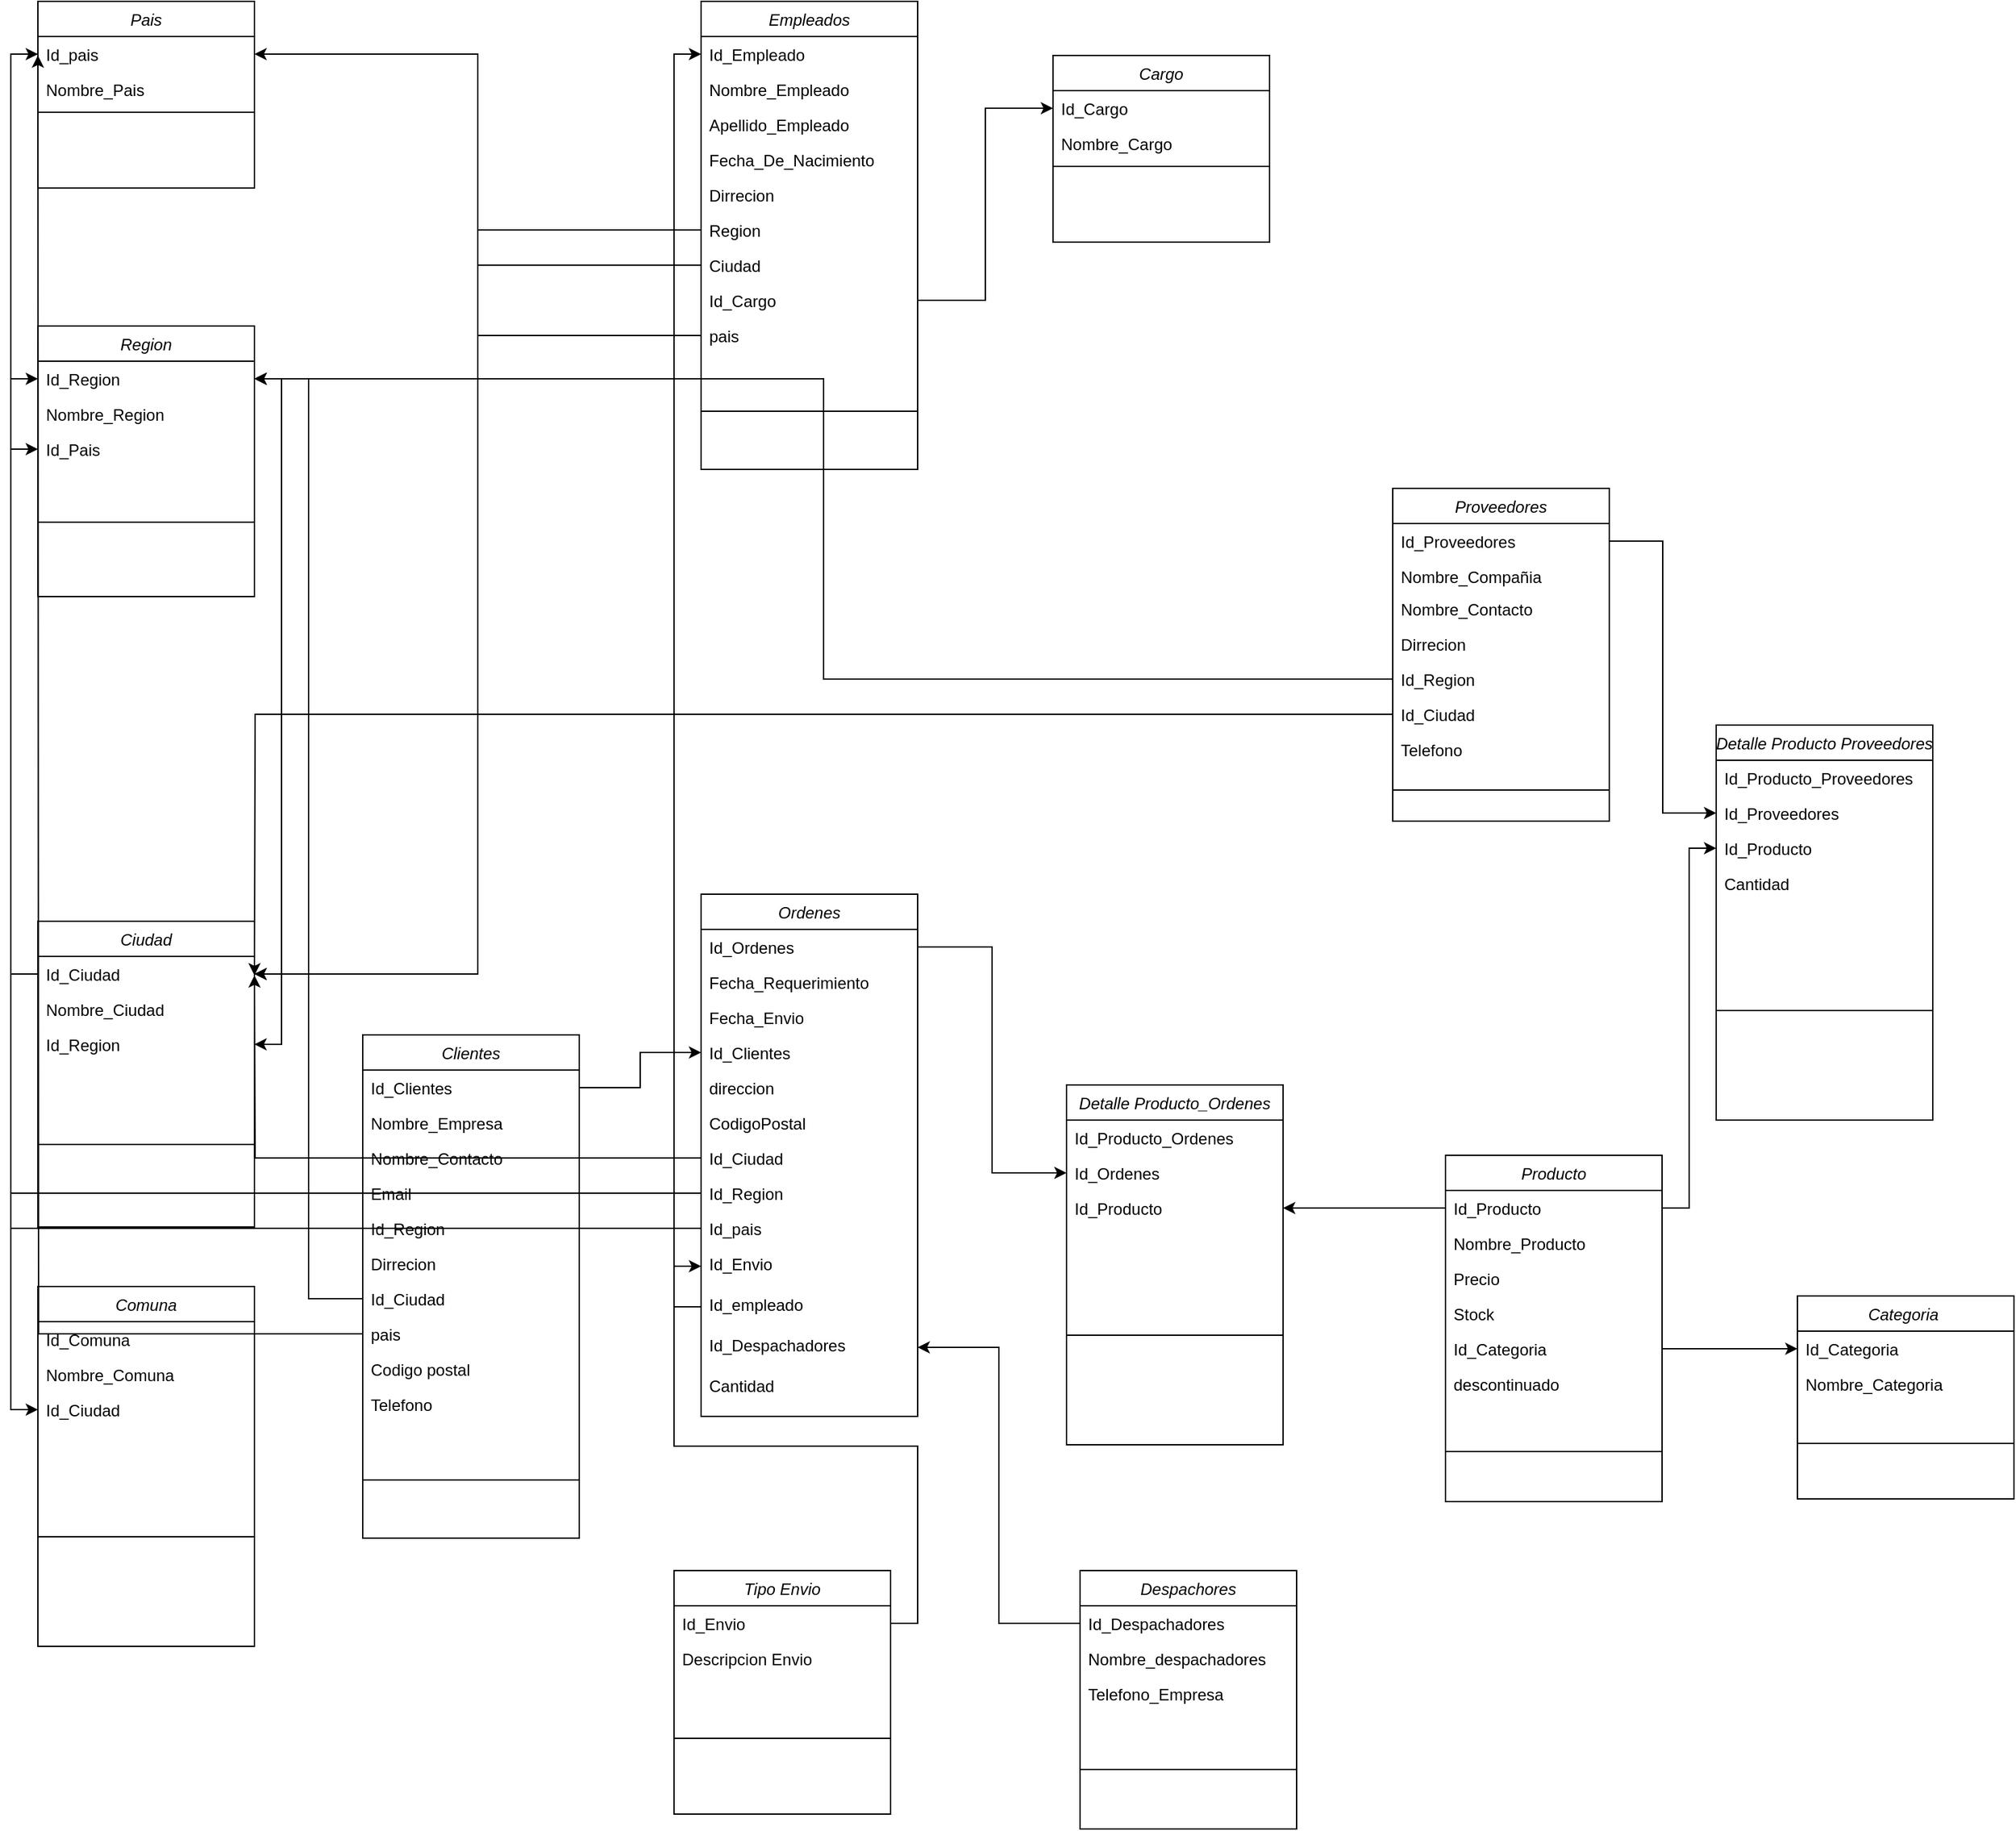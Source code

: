 <mxfile version="14.7.7" type="github">
  <diagram id="C5RBs43oDa-KdzZeNtuy" name="Page-1">
    <mxGraphModel dx="3324" dy="2693" grid="1" gridSize="10" guides="1" tooltips="1" connect="1" arrows="1" fold="1" page="1" pageScale="1" pageWidth="827" pageHeight="1169" math="0" shadow="0">
      <root>
        <mxCell id="WIyWlLk6GJQsqaUBKTNV-0" />
        <mxCell id="WIyWlLk6GJQsqaUBKTNV-1" parent="WIyWlLk6GJQsqaUBKTNV-0" />
        <mxCell id="zkfFHV4jXpPFQw0GAbJ--0" value="Pais" style="swimlane;fontStyle=2;align=center;verticalAlign=top;childLayout=stackLayout;horizontal=1;startSize=26;horizontalStack=0;resizeParent=1;resizeLast=0;collapsible=1;marginBottom=0;rounded=0;shadow=0;strokeWidth=1;" parent="WIyWlLk6GJQsqaUBKTNV-1" vertex="1">
          <mxGeometry x="80" y="-240" width="160" height="138" as="geometry">
            <mxRectangle x="230" y="140" width="160" height="26" as="alternateBounds" />
          </mxGeometry>
        </mxCell>
        <mxCell id="zkfFHV4jXpPFQw0GAbJ--1" value="Id_pais" style="text;align=left;verticalAlign=top;spacingLeft=4;spacingRight=4;overflow=hidden;rotatable=0;points=[[0,0.5],[1,0.5]];portConstraint=eastwest;" parent="zkfFHV4jXpPFQw0GAbJ--0" vertex="1">
          <mxGeometry y="26" width="160" height="26" as="geometry" />
        </mxCell>
        <mxCell id="zkfFHV4jXpPFQw0GAbJ--2" value="Nombre_Pais" style="text;align=left;verticalAlign=top;spacingLeft=4;spacingRight=4;overflow=hidden;rotatable=0;points=[[0,0.5],[1,0.5]];portConstraint=eastwest;rounded=0;shadow=0;html=0;" parent="zkfFHV4jXpPFQw0GAbJ--0" vertex="1">
          <mxGeometry y="52" width="160" height="26" as="geometry" />
        </mxCell>
        <mxCell id="zkfFHV4jXpPFQw0GAbJ--4" value="" style="line;html=1;strokeWidth=1;align=left;verticalAlign=middle;spacingTop=-1;spacingLeft=3;spacingRight=3;rotatable=0;labelPosition=right;points=[];portConstraint=eastwest;" parent="zkfFHV4jXpPFQw0GAbJ--0" vertex="1">
          <mxGeometry y="78" width="160" height="8" as="geometry" />
        </mxCell>
        <mxCell id="ULn3HCa_LEXOW4lo-weC-1" value="Ciudad" style="swimlane;fontStyle=2;align=center;verticalAlign=top;childLayout=stackLayout;horizontal=1;startSize=26;horizontalStack=0;resizeParent=1;resizeLast=0;collapsible=1;marginBottom=0;rounded=0;shadow=0;strokeWidth=1;" vertex="1" parent="WIyWlLk6GJQsqaUBKTNV-1">
          <mxGeometry x="80" y="440" width="160" height="226" as="geometry">
            <mxRectangle x="230" y="140" width="160" height="26" as="alternateBounds" />
          </mxGeometry>
        </mxCell>
        <mxCell id="ULn3HCa_LEXOW4lo-weC-2" value="Id_Ciudad" style="text;align=left;verticalAlign=top;spacingLeft=4;spacingRight=4;overflow=hidden;rotatable=0;points=[[0,0.5],[1,0.5]];portConstraint=eastwest;" vertex="1" parent="ULn3HCa_LEXOW4lo-weC-1">
          <mxGeometry y="26" width="160" height="26" as="geometry" />
        </mxCell>
        <mxCell id="ULn3HCa_LEXOW4lo-weC-3" value="Nombre_Ciudad" style="text;align=left;verticalAlign=top;spacingLeft=4;spacingRight=4;overflow=hidden;rotatable=0;points=[[0,0.5],[1,0.5]];portConstraint=eastwest;rounded=0;shadow=0;html=0;" vertex="1" parent="ULn3HCa_LEXOW4lo-weC-1">
          <mxGeometry y="52" width="160" height="26" as="geometry" />
        </mxCell>
        <mxCell id="ULn3HCa_LEXOW4lo-weC-22" value="Id_Region" style="text;align=left;verticalAlign=top;spacingLeft=4;spacingRight=4;overflow=hidden;rotatable=0;points=[[0,0.5],[1,0.5]];portConstraint=eastwest;rounded=0;shadow=0;html=0;" vertex="1" parent="ULn3HCa_LEXOW4lo-weC-1">
          <mxGeometry y="78" width="160" height="26" as="geometry" />
        </mxCell>
        <mxCell id="ULn3HCa_LEXOW4lo-weC-5" value="" style="line;html=1;strokeWidth=1;align=left;verticalAlign=middle;spacingTop=-1;spacingLeft=3;spacingRight=3;rotatable=0;labelPosition=right;points=[];portConstraint=eastwest;" vertex="1" parent="ULn3HCa_LEXOW4lo-weC-1">
          <mxGeometry y="104" width="160" height="122" as="geometry" />
        </mxCell>
        <mxCell id="ULn3HCa_LEXOW4lo-weC-7" value="Comuna" style="swimlane;fontStyle=2;align=center;verticalAlign=top;childLayout=stackLayout;horizontal=1;startSize=26;horizontalStack=0;resizeParent=1;resizeLast=0;collapsible=1;marginBottom=0;rounded=0;shadow=0;strokeWidth=1;" vertex="1" parent="WIyWlLk6GJQsqaUBKTNV-1">
          <mxGeometry x="80" y="710" width="160" height="266" as="geometry">
            <mxRectangle x="230" y="140" width="160" height="26" as="alternateBounds" />
          </mxGeometry>
        </mxCell>
        <mxCell id="ULn3HCa_LEXOW4lo-weC-8" value="Id_Comuna" style="text;align=left;verticalAlign=top;spacingLeft=4;spacingRight=4;overflow=hidden;rotatable=0;points=[[0,0.5],[1,0.5]];portConstraint=eastwest;" vertex="1" parent="ULn3HCa_LEXOW4lo-weC-7">
          <mxGeometry y="26" width="160" height="26" as="geometry" />
        </mxCell>
        <mxCell id="ULn3HCa_LEXOW4lo-weC-9" value="Nombre_Comuna" style="text;align=left;verticalAlign=top;spacingLeft=4;spacingRight=4;overflow=hidden;rotatable=0;points=[[0,0.5],[1,0.5]];portConstraint=eastwest;rounded=0;shadow=0;html=0;" vertex="1" parent="ULn3HCa_LEXOW4lo-weC-7">
          <mxGeometry y="52" width="160" height="26" as="geometry" />
        </mxCell>
        <mxCell id="ULn3HCa_LEXOW4lo-weC-23" value="Id_Ciudad" style="text;align=left;verticalAlign=top;spacingLeft=4;spacingRight=4;overflow=hidden;rotatable=0;points=[[0,0.5],[1,0.5]];portConstraint=eastwest;rounded=0;shadow=0;html=0;" vertex="1" parent="ULn3HCa_LEXOW4lo-weC-7">
          <mxGeometry y="78" width="160" height="26" as="geometry" />
        </mxCell>
        <mxCell id="ULn3HCa_LEXOW4lo-weC-11" value="" style="line;html=1;strokeWidth=1;align=left;verticalAlign=middle;spacingTop=-1;spacingLeft=3;spacingRight=3;rotatable=0;labelPosition=right;points=[];portConstraint=eastwest;" vertex="1" parent="ULn3HCa_LEXOW4lo-weC-7">
          <mxGeometry y="104" width="160" height="162" as="geometry" />
        </mxCell>
        <mxCell id="ULn3HCa_LEXOW4lo-weC-13" value="Region" style="swimlane;fontStyle=2;align=center;verticalAlign=top;childLayout=stackLayout;horizontal=1;startSize=26;horizontalStack=0;resizeParent=1;resizeLast=0;collapsible=1;marginBottom=0;rounded=0;shadow=0;strokeWidth=1;" vertex="1" parent="WIyWlLk6GJQsqaUBKTNV-1">
          <mxGeometry x="80" width="160" height="200" as="geometry">
            <mxRectangle x="230" y="140" width="160" height="26" as="alternateBounds" />
          </mxGeometry>
        </mxCell>
        <mxCell id="ULn3HCa_LEXOW4lo-weC-14" value="Id_Region" style="text;align=left;verticalAlign=top;spacingLeft=4;spacingRight=4;overflow=hidden;rotatable=0;points=[[0,0.5],[1,0.5]];portConstraint=eastwest;" vertex="1" parent="ULn3HCa_LEXOW4lo-weC-13">
          <mxGeometry y="26" width="160" height="26" as="geometry" />
        </mxCell>
        <mxCell id="ULn3HCa_LEXOW4lo-weC-15" value="Nombre_Region" style="text;align=left;verticalAlign=top;spacingLeft=4;spacingRight=4;overflow=hidden;rotatable=0;points=[[0,0.5],[1,0.5]];portConstraint=eastwest;rounded=0;shadow=0;html=0;" vertex="1" parent="ULn3HCa_LEXOW4lo-weC-13">
          <mxGeometry y="52" width="160" height="26" as="geometry" />
        </mxCell>
        <mxCell id="ULn3HCa_LEXOW4lo-weC-21" value="Id_Pais" style="text;align=left;verticalAlign=top;spacingLeft=4;spacingRight=4;overflow=hidden;rotatable=0;points=[[0,0.5],[1,0.5]];portConstraint=eastwest;rounded=0;shadow=0;html=0;" vertex="1" parent="ULn3HCa_LEXOW4lo-weC-13">
          <mxGeometry y="78" width="160" height="26" as="geometry" />
        </mxCell>
        <mxCell id="ULn3HCa_LEXOW4lo-weC-17" value="" style="line;html=1;strokeWidth=1;align=left;verticalAlign=middle;spacingTop=-1;spacingLeft=3;spacingRight=3;rotatable=0;labelPosition=right;points=[];portConstraint=eastwest;" vertex="1" parent="ULn3HCa_LEXOW4lo-weC-13">
          <mxGeometry y="104" width="160" height="82" as="geometry" />
        </mxCell>
        <mxCell id="ULn3HCa_LEXOW4lo-weC-25" style="edgeStyle=orthogonalEdgeStyle;rounded=0;orthogonalLoop=1;jettySize=auto;html=1;entryX=0;entryY=0.5;entryDx=0;entryDy=0;" edge="1" parent="WIyWlLk6GJQsqaUBKTNV-1" source="zkfFHV4jXpPFQw0GAbJ--1" target="ULn3HCa_LEXOW4lo-weC-21">
          <mxGeometry relative="1" as="geometry" />
        </mxCell>
        <mxCell id="ULn3HCa_LEXOW4lo-weC-29" style="edgeStyle=orthogonalEdgeStyle;rounded=0;orthogonalLoop=1;jettySize=auto;html=1;exitX=1;exitY=0.5;exitDx=0;exitDy=0;entryX=1;entryY=0.5;entryDx=0;entryDy=0;" edge="1" parent="WIyWlLk6GJQsqaUBKTNV-1" source="ULn3HCa_LEXOW4lo-weC-14" target="ULn3HCa_LEXOW4lo-weC-22">
          <mxGeometry relative="1" as="geometry" />
        </mxCell>
        <mxCell id="ULn3HCa_LEXOW4lo-weC-30" style="edgeStyle=orthogonalEdgeStyle;rounded=0;orthogonalLoop=1;jettySize=auto;html=1;entryX=0;entryY=0.5;entryDx=0;entryDy=0;" edge="1" parent="WIyWlLk6GJQsqaUBKTNV-1" source="ULn3HCa_LEXOW4lo-weC-2" target="ULn3HCa_LEXOW4lo-weC-23">
          <mxGeometry relative="1" as="geometry" />
        </mxCell>
        <mxCell id="ULn3HCa_LEXOW4lo-weC-31" value="Empleados" style="swimlane;fontStyle=2;align=center;verticalAlign=top;childLayout=stackLayout;horizontal=1;startSize=26;horizontalStack=0;resizeParent=1;resizeLast=0;collapsible=1;marginBottom=0;rounded=0;shadow=0;strokeWidth=1;" vertex="1" parent="WIyWlLk6GJQsqaUBKTNV-1">
          <mxGeometry x="570" y="-240" width="160" height="346" as="geometry">
            <mxRectangle x="230" y="140" width="160" height="26" as="alternateBounds" />
          </mxGeometry>
        </mxCell>
        <mxCell id="ULn3HCa_LEXOW4lo-weC-32" value="Id_Empleado" style="text;align=left;verticalAlign=top;spacingLeft=4;spacingRight=4;overflow=hidden;rotatable=0;points=[[0,0.5],[1,0.5]];portConstraint=eastwest;" vertex="1" parent="ULn3HCa_LEXOW4lo-weC-31">
          <mxGeometry y="26" width="160" height="26" as="geometry" />
        </mxCell>
        <mxCell id="ULn3HCa_LEXOW4lo-weC-33" value="Nombre_Empleado" style="text;align=left;verticalAlign=top;spacingLeft=4;spacingRight=4;overflow=hidden;rotatable=0;points=[[0,0.5],[1,0.5]];portConstraint=eastwest;rounded=0;shadow=0;html=0;" vertex="1" parent="ULn3HCa_LEXOW4lo-weC-31">
          <mxGeometry y="52" width="160" height="26" as="geometry" />
        </mxCell>
        <mxCell id="ULn3HCa_LEXOW4lo-weC-37" value="Apellido_Empleado" style="text;align=left;verticalAlign=top;spacingLeft=4;spacingRight=4;overflow=hidden;rotatable=0;points=[[0,0.5],[1,0.5]];portConstraint=eastwest;rounded=0;shadow=0;html=0;" vertex="1" parent="ULn3HCa_LEXOW4lo-weC-31">
          <mxGeometry y="78" width="160" height="26" as="geometry" />
        </mxCell>
        <mxCell id="ULn3HCa_LEXOW4lo-weC-36" value="Fecha_De_Nacimiento" style="text;align=left;verticalAlign=top;spacingLeft=4;spacingRight=4;overflow=hidden;rotatable=0;points=[[0,0.5],[1,0.5]];portConstraint=eastwest;rounded=0;shadow=0;html=0;" vertex="1" parent="ULn3HCa_LEXOW4lo-weC-31">
          <mxGeometry y="104" width="160" height="26" as="geometry" />
        </mxCell>
        <mxCell id="ULn3HCa_LEXOW4lo-weC-40" value="Dirrecion" style="text;align=left;verticalAlign=top;spacingLeft=4;spacingRight=4;overflow=hidden;rotatable=0;points=[[0,0.5],[1,0.5]];portConstraint=eastwest;rounded=0;shadow=0;html=0;" vertex="1" parent="ULn3HCa_LEXOW4lo-weC-31">
          <mxGeometry y="130" width="160" height="26" as="geometry" />
        </mxCell>
        <mxCell id="ULn3HCa_LEXOW4lo-weC-39" value="Region" style="text;align=left;verticalAlign=top;spacingLeft=4;spacingRight=4;overflow=hidden;rotatable=0;points=[[0,0.5],[1,0.5]];portConstraint=eastwest;rounded=0;shadow=0;html=0;" vertex="1" parent="ULn3HCa_LEXOW4lo-weC-31">
          <mxGeometry y="156" width="160" height="26" as="geometry" />
        </mxCell>
        <mxCell id="ULn3HCa_LEXOW4lo-weC-41" value="Ciudad" style="text;align=left;verticalAlign=top;spacingLeft=4;spacingRight=4;overflow=hidden;rotatable=0;points=[[0,0.5],[1,0.5]];portConstraint=eastwest;rounded=0;shadow=0;html=0;" vertex="1" parent="ULn3HCa_LEXOW4lo-weC-31">
          <mxGeometry y="182" width="160" height="26" as="geometry" />
        </mxCell>
        <mxCell id="ULn3HCa_LEXOW4lo-weC-38" value="Id_Cargo" style="text;align=left;verticalAlign=top;spacingLeft=4;spacingRight=4;overflow=hidden;rotatable=0;points=[[0,0.5],[1,0.5]];portConstraint=eastwest;rounded=0;shadow=0;html=0;" vertex="1" parent="ULn3HCa_LEXOW4lo-weC-31">
          <mxGeometry y="208" width="160" height="26" as="geometry" />
        </mxCell>
        <mxCell id="ULn3HCa_LEXOW4lo-weC-35" value="pais" style="text;align=left;verticalAlign=top;spacingLeft=4;spacingRight=4;overflow=hidden;rotatable=0;points=[[0,0.5],[1,0.5]];portConstraint=eastwest;rounded=0;shadow=0;html=0;" vertex="1" parent="ULn3HCa_LEXOW4lo-weC-31">
          <mxGeometry y="234" width="160" height="26" as="geometry" />
        </mxCell>
        <mxCell id="ULn3HCa_LEXOW4lo-weC-34" value="" style="line;html=1;strokeWidth=1;align=left;verticalAlign=middle;spacingTop=-1;spacingLeft=3;spacingRight=3;rotatable=0;labelPosition=right;points=[];portConstraint=eastwest;" vertex="1" parent="ULn3HCa_LEXOW4lo-weC-31">
          <mxGeometry y="260" width="160" height="86" as="geometry" />
        </mxCell>
        <mxCell id="ULn3HCa_LEXOW4lo-weC-42" style="edgeStyle=orthogonalEdgeStyle;rounded=0;orthogonalLoop=1;jettySize=auto;html=1;entryX=1;entryY=0.5;entryDx=0;entryDy=0;" edge="1" parent="WIyWlLk6GJQsqaUBKTNV-1" source="ULn3HCa_LEXOW4lo-weC-35" target="zkfFHV4jXpPFQw0GAbJ--1">
          <mxGeometry relative="1" as="geometry" />
        </mxCell>
        <mxCell id="ULn3HCa_LEXOW4lo-weC-43" style="edgeStyle=orthogonalEdgeStyle;rounded=0;orthogonalLoop=1;jettySize=auto;html=1;" edge="1" parent="WIyWlLk6GJQsqaUBKTNV-1" source="ULn3HCa_LEXOW4lo-weC-41" target="ULn3HCa_LEXOW4lo-weC-2">
          <mxGeometry relative="1" as="geometry" />
        </mxCell>
        <mxCell id="ULn3HCa_LEXOW4lo-weC-44" style="edgeStyle=orthogonalEdgeStyle;rounded=0;orthogonalLoop=1;jettySize=auto;html=1;" edge="1" parent="WIyWlLk6GJQsqaUBKTNV-1" source="ULn3HCa_LEXOW4lo-weC-39" target="ULn3HCa_LEXOW4lo-weC-14">
          <mxGeometry relative="1" as="geometry" />
        </mxCell>
        <mxCell id="ULn3HCa_LEXOW4lo-weC-45" value="Cargo" style="swimlane;fontStyle=2;align=center;verticalAlign=top;childLayout=stackLayout;horizontal=1;startSize=26;horizontalStack=0;resizeParent=1;resizeLast=0;collapsible=1;marginBottom=0;rounded=0;shadow=0;strokeWidth=1;" vertex="1" parent="WIyWlLk6GJQsqaUBKTNV-1">
          <mxGeometry x="830" y="-200" width="160" height="138" as="geometry">
            <mxRectangle x="230" y="140" width="160" height="26" as="alternateBounds" />
          </mxGeometry>
        </mxCell>
        <mxCell id="ULn3HCa_LEXOW4lo-weC-46" value="Id_Cargo" style="text;align=left;verticalAlign=top;spacingLeft=4;spacingRight=4;overflow=hidden;rotatable=0;points=[[0,0.5],[1,0.5]];portConstraint=eastwest;" vertex="1" parent="ULn3HCa_LEXOW4lo-weC-45">
          <mxGeometry y="26" width="160" height="26" as="geometry" />
        </mxCell>
        <mxCell id="ULn3HCa_LEXOW4lo-weC-47" value="Nombre_Cargo" style="text;align=left;verticalAlign=top;spacingLeft=4;spacingRight=4;overflow=hidden;rotatable=0;points=[[0,0.5],[1,0.5]];portConstraint=eastwest;rounded=0;shadow=0;html=0;" vertex="1" parent="ULn3HCa_LEXOW4lo-weC-45">
          <mxGeometry y="52" width="160" height="26" as="geometry" />
        </mxCell>
        <mxCell id="ULn3HCa_LEXOW4lo-weC-48" value="" style="line;html=1;strokeWidth=1;align=left;verticalAlign=middle;spacingTop=-1;spacingLeft=3;spacingRight=3;rotatable=0;labelPosition=right;points=[];portConstraint=eastwest;" vertex="1" parent="ULn3HCa_LEXOW4lo-weC-45">
          <mxGeometry y="78" width="160" height="8" as="geometry" />
        </mxCell>
        <mxCell id="ULn3HCa_LEXOW4lo-weC-49" style="edgeStyle=orthogonalEdgeStyle;rounded=0;orthogonalLoop=1;jettySize=auto;html=1;entryX=0;entryY=0.5;entryDx=0;entryDy=0;" edge="1" parent="WIyWlLk6GJQsqaUBKTNV-1" source="ULn3HCa_LEXOW4lo-weC-38" target="ULn3HCa_LEXOW4lo-weC-46">
          <mxGeometry relative="1" as="geometry" />
        </mxCell>
        <mxCell id="ULn3HCa_LEXOW4lo-weC-51" value="Clientes" style="swimlane;fontStyle=2;align=center;verticalAlign=top;childLayout=stackLayout;horizontal=1;startSize=26;horizontalStack=0;resizeParent=1;resizeLast=0;collapsible=1;marginBottom=0;rounded=0;shadow=0;strokeWidth=1;" vertex="1" parent="WIyWlLk6GJQsqaUBKTNV-1">
          <mxGeometry x="320" y="524" width="160" height="372" as="geometry">
            <mxRectangle x="230" y="140" width="160" height="26" as="alternateBounds" />
          </mxGeometry>
        </mxCell>
        <mxCell id="ULn3HCa_LEXOW4lo-weC-52" value="Id_Clientes" style="text;align=left;verticalAlign=top;spacingLeft=4;spacingRight=4;overflow=hidden;rotatable=0;points=[[0,0.5],[1,0.5]];portConstraint=eastwest;" vertex="1" parent="ULn3HCa_LEXOW4lo-weC-51">
          <mxGeometry y="26" width="160" height="26" as="geometry" />
        </mxCell>
        <mxCell id="ULn3HCa_LEXOW4lo-weC-53" value="Nombre_Empresa" style="text;align=left;verticalAlign=top;spacingLeft=4;spacingRight=4;overflow=hidden;rotatable=0;points=[[0,0.5],[1,0.5]];portConstraint=eastwest;rounded=0;shadow=0;html=0;" vertex="1" parent="ULn3HCa_LEXOW4lo-weC-51">
          <mxGeometry y="52" width="160" height="26" as="geometry" />
        </mxCell>
        <mxCell id="ULn3HCa_LEXOW4lo-weC-54" value="Nombre_Contacto" style="text;align=left;verticalAlign=top;spacingLeft=4;spacingRight=4;overflow=hidden;rotatable=0;points=[[0,0.5],[1,0.5]];portConstraint=eastwest;rounded=0;shadow=0;html=0;" vertex="1" parent="ULn3HCa_LEXOW4lo-weC-51">
          <mxGeometry y="78" width="160" height="26" as="geometry" />
        </mxCell>
        <mxCell id="ULn3HCa_LEXOW4lo-weC-55" value="Email" style="text;align=left;verticalAlign=top;spacingLeft=4;spacingRight=4;overflow=hidden;rotatable=0;points=[[0,0.5],[1,0.5]];portConstraint=eastwest;rounded=0;shadow=0;html=0;" vertex="1" parent="ULn3HCa_LEXOW4lo-weC-51">
          <mxGeometry y="104" width="160" height="26" as="geometry" />
        </mxCell>
        <mxCell id="ULn3HCa_LEXOW4lo-weC-57" value="Id_Region" style="text;align=left;verticalAlign=top;spacingLeft=4;spacingRight=4;overflow=hidden;rotatable=0;points=[[0,0.5],[1,0.5]];portConstraint=eastwest;rounded=0;shadow=0;html=0;" vertex="1" parent="ULn3HCa_LEXOW4lo-weC-51">
          <mxGeometry y="130" width="160" height="26" as="geometry" />
        </mxCell>
        <mxCell id="ULn3HCa_LEXOW4lo-weC-56" value="Dirrecion" style="text;align=left;verticalAlign=top;spacingLeft=4;spacingRight=4;overflow=hidden;rotatable=0;points=[[0,0.5],[1,0.5]];portConstraint=eastwest;rounded=0;shadow=0;html=0;" vertex="1" parent="ULn3HCa_LEXOW4lo-weC-51">
          <mxGeometry y="156" width="160" height="26" as="geometry" />
        </mxCell>
        <mxCell id="ULn3HCa_LEXOW4lo-weC-58" value="Id_Ciudad" style="text;align=left;verticalAlign=top;spacingLeft=4;spacingRight=4;overflow=hidden;rotatable=0;points=[[0,0.5],[1,0.5]];portConstraint=eastwest;rounded=0;shadow=0;html=0;" vertex="1" parent="ULn3HCa_LEXOW4lo-weC-51">
          <mxGeometry y="182" width="160" height="26" as="geometry" />
        </mxCell>
        <mxCell id="ULn3HCa_LEXOW4lo-weC-60" value="pais" style="text;align=left;verticalAlign=top;spacingLeft=4;spacingRight=4;overflow=hidden;rotatable=0;points=[[0,0.5],[1,0.5]];portConstraint=eastwest;rounded=0;shadow=0;html=0;" vertex="1" parent="ULn3HCa_LEXOW4lo-weC-51">
          <mxGeometry y="208" width="160" height="26" as="geometry" />
        </mxCell>
        <mxCell id="ULn3HCa_LEXOW4lo-weC-62" value="Codigo postal" style="text;align=left;verticalAlign=top;spacingLeft=4;spacingRight=4;overflow=hidden;rotatable=0;points=[[0,0.5],[1,0.5]];portConstraint=eastwest;rounded=0;shadow=0;html=0;" vertex="1" parent="ULn3HCa_LEXOW4lo-weC-51">
          <mxGeometry y="234" width="160" height="26" as="geometry" />
        </mxCell>
        <mxCell id="ULn3HCa_LEXOW4lo-weC-63" value="Telefono" style="text;align=left;verticalAlign=top;spacingLeft=4;spacingRight=4;overflow=hidden;rotatable=0;points=[[0,0.5],[1,0.5]];portConstraint=eastwest;rounded=0;shadow=0;html=0;" vertex="1" parent="ULn3HCa_LEXOW4lo-weC-51">
          <mxGeometry y="260" width="160" height="26" as="geometry" />
        </mxCell>
        <mxCell id="ULn3HCa_LEXOW4lo-weC-61" value="" style="line;html=1;strokeWidth=1;align=left;verticalAlign=middle;spacingTop=-1;spacingLeft=3;spacingRight=3;rotatable=0;labelPosition=right;points=[];portConstraint=eastwest;" vertex="1" parent="ULn3HCa_LEXOW4lo-weC-51">
          <mxGeometry y="286" width="160" height="86" as="geometry" />
        </mxCell>
        <mxCell id="ULn3HCa_LEXOW4lo-weC-64" value="Despachores" style="swimlane;fontStyle=2;align=center;verticalAlign=top;childLayout=stackLayout;horizontal=1;startSize=26;horizontalStack=0;resizeParent=1;resizeLast=0;collapsible=1;marginBottom=0;rounded=0;shadow=0;strokeWidth=1;" vertex="1" parent="WIyWlLk6GJQsqaUBKTNV-1">
          <mxGeometry x="850" y="920" width="160" height="191" as="geometry">
            <mxRectangle x="230" y="140" width="160" height="26" as="alternateBounds" />
          </mxGeometry>
        </mxCell>
        <mxCell id="ULn3HCa_LEXOW4lo-weC-65" value="Id_Despachadores" style="text;align=left;verticalAlign=top;spacingLeft=4;spacingRight=4;overflow=hidden;rotatable=0;points=[[0,0.5],[1,0.5]];portConstraint=eastwest;" vertex="1" parent="ULn3HCa_LEXOW4lo-weC-64">
          <mxGeometry y="26" width="160" height="26" as="geometry" />
        </mxCell>
        <mxCell id="ULn3HCa_LEXOW4lo-weC-66" value="Nombre_despachadores" style="text;align=left;verticalAlign=top;spacingLeft=4;spacingRight=4;overflow=hidden;rotatable=0;points=[[0,0.5],[1,0.5]];portConstraint=eastwest;rounded=0;shadow=0;html=0;" vertex="1" parent="ULn3HCa_LEXOW4lo-weC-64">
          <mxGeometry y="52" width="160" height="26" as="geometry" />
        </mxCell>
        <mxCell id="ULn3HCa_LEXOW4lo-weC-67" value="Telefono_Empresa" style="text;align=left;verticalAlign=top;spacingLeft=4;spacingRight=4;overflow=hidden;rotatable=0;points=[[0,0.5],[1,0.5]];portConstraint=eastwest;rounded=0;shadow=0;html=0;" vertex="1" parent="ULn3HCa_LEXOW4lo-weC-64">
          <mxGeometry y="78" width="160" height="26" as="geometry" />
        </mxCell>
        <mxCell id="ULn3HCa_LEXOW4lo-weC-75" value="" style="line;html=1;strokeWidth=1;align=left;verticalAlign=middle;spacingTop=-1;spacingLeft=3;spacingRight=3;rotatable=0;labelPosition=right;points=[];portConstraint=eastwest;" vertex="1" parent="ULn3HCa_LEXOW4lo-weC-64">
          <mxGeometry y="104" width="160" height="86" as="geometry" />
        </mxCell>
        <mxCell id="ULn3HCa_LEXOW4lo-weC-76" value="Categoria " style="swimlane;fontStyle=2;align=center;verticalAlign=top;childLayout=stackLayout;horizontal=1;startSize=26;horizontalStack=0;resizeParent=1;resizeLast=0;collapsible=1;marginBottom=0;rounded=0;shadow=0;strokeWidth=1;" vertex="1" parent="WIyWlLk6GJQsqaUBKTNV-1">
          <mxGeometry x="1380" y="717" width="160" height="150" as="geometry">
            <mxRectangle x="230" y="140" width="160" height="26" as="alternateBounds" />
          </mxGeometry>
        </mxCell>
        <mxCell id="ULn3HCa_LEXOW4lo-weC-77" value="Id_Categoria" style="text;align=left;verticalAlign=top;spacingLeft=4;spacingRight=4;overflow=hidden;rotatable=0;points=[[0,0.5],[1,0.5]];portConstraint=eastwest;" vertex="1" parent="ULn3HCa_LEXOW4lo-weC-76">
          <mxGeometry y="26" width="160" height="26" as="geometry" />
        </mxCell>
        <mxCell id="ULn3HCa_LEXOW4lo-weC-78" value="Nombre_Categoria" style="text;align=left;verticalAlign=top;spacingLeft=4;spacingRight=4;overflow=hidden;rotatable=0;points=[[0,0.5],[1,0.5]];portConstraint=eastwest;rounded=0;shadow=0;html=0;" vertex="1" parent="ULn3HCa_LEXOW4lo-weC-76">
          <mxGeometry y="52" width="160" height="26" as="geometry" />
        </mxCell>
        <mxCell id="ULn3HCa_LEXOW4lo-weC-80" value="" style="line;html=1;strokeWidth=1;align=left;verticalAlign=middle;spacingTop=-1;spacingLeft=3;spacingRight=3;rotatable=0;labelPosition=right;points=[];portConstraint=eastwest;" vertex="1" parent="ULn3HCa_LEXOW4lo-weC-76">
          <mxGeometry y="78" width="160" height="62" as="geometry" />
        </mxCell>
        <mxCell id="ULn3HCa_LEXOW4lo-weC-81" value="Proveedores" style="swimlane;fontStyle=2;align=center;verticalAlign=top;childLayout=stackLayout;horizontal=1;startSize=26;horizontalStack=0;resizeParent=1;resizeLast=0;collapsible=1;marginBottom=0;rounded=0;shadow=0;strokeWidth=1;" vertex="1" parent="WIyWlLk6GJQsqaUBKTNV-1">
          <mxGeometry x="1081" y="120" width="160" height="246" as="geometry">
            <mxRectangle x="230" y="140" width="160" height="26" as="alternateBounds" />
          </mxGeometry>
        </mxCell>
        <mxCell id="ULn3HCa_LEXOW4lo-weC-82" value="Id_Proveedores" style="text;align=left;verticalAlign=top;spacingLeft=4;spacingRight=4;overflow=hidden;rotatable=0;points=[[0,0.5],[1,0.5]];portConstraint=eastwest;" vertex="1" parent="ULn3HCa_LEXOW4lo-weC-81">
          <mxGeometry y="26" width="160" height="26" as="geometry" />
        </mxCell>
        <mxCell id="ULn3HCa_LEXOW4lo-weC-85" value="Nombre_Compañia" style="text;align=left;verticalAlign=top;spacingLeft=4;spacingRight=4;overflow=hidden;rotatable=0;points=[[0,0.5],[1,0.5]];portConstraint=eastwest;rounded=0;shadow=0;html=0;" vertex="1" parent="ULn3HCa_LEXOW4lo-weC-81">
          <mxGeometry y="52" width="160" height="24" as="geometry" />
        </mxCell>
        <mxCell id="ULn3HCa_LEXOW4lo-weC-83" value="Nombre_Contacto" style="text;align=left;verticalAlign=top;spacingLeft=4;spacingRight=4;overflow=hidden;rotatable=0;points=[[0,0.5],[1,0.5]];portConstraint=eastwest;rounded=0;shadow=0;html=0;" vertex="1" parent="ULn3HCa_LEXOW4lo-weC-81">
          <mxGeometry y="76" width="160" height="26" as="geometry" />
        </mxCell>
        <mxCell id="ULn3HCa_LEXOW4lo-weC-90" value="Dirrecion" style="text;align=left;verticalAlign=top;spacingLeft=4;spacingRight=4;overflow=hidden;rotatable=0;points=[[0,0.5],[1,0.5]];portConstraint=eastwest;rounded=0;shadow=0;html=0;" vertex="1" parent="ULn3HCa_LEXOW4lo-weC-81">
          <mxGeometry y="102" width="160" height="26" as="geometry" />
        </mxCell>
        <mxCell id="ULn3HCa_LEXOW4lo-weC-89" value="Id_Region" style="text;align=left;verticalAlign=top;spacingLeft=4;spacingRight=4;overflow=hidden;rotatable=0;points=[[0,0.5],[1,0.5]];portConstraint=eastwest;rounded=0;shadow=0;html=0;" vertex="1" parent="ULn3HCa_LEXOW4lo-weC-81">
          <mxGeometry y="128" width="160" height="26" as="geometry" />
        </mxCell>
        <mxCell id="ULn3HCa_LEXOW4lo-weC-91" value="Id_Ciudad" style="text;align=left;verticalAlign=top;spacingLeft=4;spacingRight=4;overflow=hidden;rotatable=0;points=[[0,0.5],[1,0.5]];portConstraint=eastwest;rounded=0;shadow=0;html=0;" vertex="1" parent="ULn3HCa_LEXOW4lo-weC-81">
          <mxGeometry y="154" width="160" height="26" as="geometry" />
        </mxCell>
        <mxCell id="ULn3HCa_LEXOW4lo-weC-94" value="Telefono" style="text;align=left;verticalAlign=top;spacingLeft=4;spacingRight=4;overflow=hidden;rotatable=0;points=[[0,0.5],[1,0.5]];portConstraint=eastwest;rounded=0;shadow=0;html=0;" vertex="1" parent="ULn3HCa_LEXOW4lo-weC-81">
          <mxGeometry y="180" width="160" height="26" as="geometry" />
        </mxCell>
        <mxCell id="ULn3HCa_LEXOW4lo-weC-84" value="" style="line;html=1;strokeWidth=1;align=left;verticalAlign=middle;spacingTop=-1;spacingLeft=3;spacingRight=3;rotatable=0;labelPosition=right;points=[];portConstraint=eastwest;" vertex="1" parent="ULn3HCa_LEXOW4lo-weC-81">
          <mxGeometry y="206" width="160" height="34" as="geometry" />
        </mxCell>
        <mxCell id="ULn3HCa_LEXOW4lo-weC-95" value="Producto" style="swimlane;fontStyle=2;align=center;verticalAlign=top;childLayout=stackLayout;horizontal=1;startSize=26;horizontalStack=0;resizeParent=1;resizeLast=0;collapsible=1;marginBottom=0;rounded=0;shadow=0;strokeWidth=1;" vertex="1" parent="WIyWlLk6GJQsqaUBKTNV-1">
          <mxGeometry x="1120" y="613" width="160" height="256" as="geometry">
            <mxRectangle x="230" y="140" width="160" height="26" as="alternateBounds" />
          </mxGeometry>
        </mxCell>
        <mxCell id="ULn3HCa_LEXOW4lo-weC-96" value="Id_Producto" style="text;align=left;verticalAlign=top;spacingLeft=4;spacingRight=4;overflow=hidden;rotatable=0;points=[[0,0.5],[1,0.5]];portConstraint=eastwest;" vertex="1" parent="ULn3HCa_LEXOW4lo-weC-95">
          <mxGeometry y="26" width="160" height="26" as="geometry" />
        </mxCell>
        <mxCell id="ULn3HCa_LEXOW4lo-weC-97" value="Nombre_Producto" style="text;align=left;verticalAlign=top;spacingLeft=4;spacingRight=4;overflow=hidden;rotatable=0;points=[[0,0.5],[1,0.5]];portConstraint=eastwest;rounded=0;shadow=0;html=0;" vertex="1" parent="ULn3HCa_LEXOW4lo-weC-95">
          <mxGeometry y="52" width="160" height="26" as="geometry" />
        </mxCell>
        <mxCell id="ULn3HCa_LEXOW4lo-weC-99" value="Precio" style="text;align=left;verticalAlign=top;spacingLeft=4;spacingRight=4;overflow=hidden;rotatable=0;points=[[0,0.5],[1,0.5]];portConstraint=eastwest;rounded=0;shadow=0;html=0;" vertex="1" parent="ULn3HCa_LEXOW4lo-weC-95">
          <mxGeometry y="78" width="160" height="26" as="geometry" />
        </mxCell>
        <mxCell id="ULn3HCa_LEXOW4lo-weC-100" value="Stock" style="text;align=left;verticalAlign=top;spacingLeft=4;spacingRight=4;overflow=hidden;rotatable=0;points=[[0,0.5],[1,0.5]];portConstraint=eastwest;rounded=0;shadow=0;html=0;" vertex="1" parent="ULn3HCa_LEXOW4lo-weC-95">
          <mxGeometry y="104" width="160" height="26" as="geometry" />
        </mxCell>
        <mxCell id="ULn3HCa_LEXOW4lo-weC-152" value="Id_Categoria" style="text;align=left;verticalAlign=top;spacingLeft=4;spacingRight=4;overflow=hidden;rotatable=0;points=[[0,0.5],[1,0.5]];portConstraint=eastwest;rounded=0;shadow=0;html=0;" vertex="1" parent="ULn3HCa_LEXOW4lo-weC-95">
          <mxGeometry y="130" width="160" height="26" as="geometry" />
        </mxCell>
        <mxCell id="ULn3HCa_LEXOW4lo-weC-101" value="descontinuado" style="text;align=left;verticalAlign=top;spacingLeft=4;spacingRight=4;overflow=hidden;rotatable=0;points=[[0,0.5],[1,0.5]];portConstraint=eastwest;rounded=0;shadow=0;html=0;" vertex="1" parent="ULn3HCa_LEXOW4lo-weC-95">
          <mxGeometry y="156" width="160" height="26" as="geometry" />
        </mxCell>
        <mxCell id="ULn3HCa_LEXOW4lo-weC-98" value="" style="line;html=1;strokeWidth=1;align=left;verticalAlign=middle;spacingTop=-1;spacingLeft=3;spacingRight=3;rotatable=0;labelPosition=right;points=[];portConstraint=eastwest;" vertex="1" parent="ULn3HCa_LEXOW4lo-weC-95">
          <mxGeometry y="182" width="160" height="74" as="geometry" />
        </mxCell>
        <mxCell id="ULn3HCa_LEXOW4lo-weC-109" value="Ordenes" style="swimlane;fontStyle=2;align=center;verticalAlign=top;childLayout=stackLayout;horizontal=1;startSize=26;horizontalStack=0;resizeParent=1;resizeLast=0;collapsible=1;marginBottom=0;rounded=0;shadow=0;strokeWidth=1;" vertex="1" parent="WIyWlLk6GJQsqaUBKTNV-1">
          <mxGeometry x="570" y="420" width="160" height="386" as="geometry">
            <mxRectangle x="230" y="140" width="160" height="26" as="alternateBounds" />
          </mxGeometry>
        </mxCell>
        <mxCell id="ULn3HCa_LEXOW4lo-weC-110" value="Id_Ordenes" style="text;align=left;verticalAlign=top;spacingLeft=4;spacingRight=4;overflow=hidden;rotatable=0;points=[[0,0.5],[1,0.5]];portConstraint=eastwest;" vertex="1" parent="ULn3HCa_LEXOW4lo-weC-109">
          <mxGeometry y="26" width="160" height="26" as="geometry" />
        </mxCell>
        <mxCell id="ULn3HCa_LEXOW4lo-weC-111" value="Fecha_Requerimiento" style="text;align=left;verticalAlign=top;spacingLeft=4;spacingRight=4;overflow=hidden;rotatable=0;points=[[0,0.5],[1,0.5]];portConstraint=eastwest;rounded=0;shadow=0;html=0;" vertex="1" parent="ULn3HCa_LEXOW4lo-weC-109">
          <mxGeometry y="52" width="160" height="26" as="geometry" />
        </mxCell>
        <mxCell id="ULn3HCa_LEXOW4lo-weC-113" value="Fecha_Envio" style="text;align=left;verticalAlign=top;spacingLeft=4;spacingRight=4;overflow=hidden;rotatable=0;points=[[0,0.5],[1,0.5]];portConstraint=eastwest;rounded=0;shadow=0;html=0;" vertex="1" parent="ULn3HCa_LEXOW4lo-weC-109">
          <mxGeometry y="78" width="160" height="26" as="geometry" />
        </mxCell>
        <mxCell id="ULn3HCa_LEXOW4lo-weC-116" value="Id_Clientes" style="text;align=left;verticalAlign=top;spacingLeft=4;spacingRight=4;overflow=hidden;rotatable=0;points=[[0,0.5],[1,0.5]];portConstraint=eastwest;rounded=0;shadow=0;html=0;" vertex="1" parent="ULn3HCa_LEXOW4lo-weC-109">
          <mxGeometry y="104" width="160" height="26" as="geometry" />
        </mxCell>
        <mxCell id="ULn3HCa_LEXOW4lo-weC-118" value="direccion" style="text;align=left;verticalAlign=top;spacingLeft=4;spacingRight=4;overflow=hidden;rotatable=0;points=[[0,0.5],[1,0.5]];portConstraint=eastwest;rounded=0;shadow=0;html=0;" vertex="1" parent="ULn3HCa_LEXOW4lo-weC-109">
          <mxGeometry y="130" width="160" height="26" as="geometry" />
        </mxCell>
        <mxCell id="ULn3HCa_LEXOW4lo-weC-119" value="CodigoPostal" style="text;align=left;verticalAlign=top;spacingLeft=4;spacingRight=4;overflow=hidden;rotatable=0;points=[[0,0.5],[1,0.5]];portConstraint=eastwest;rounded=0;shadow=0;html=0;" vertex="1" parent="ULn3HCa_LEXOW4lo-weC-109">
          <mxGeometry y="156" width="160" height="26" as="geometry" />
        </mxCell>
        <mxCell id="ULn3HCa_LEXOW4lo-weC-120" value="Id_Ciudad" style="text;align=left;verticalAlign=top;spacingLeft=4;spacingRight=4;overflow=hidden;rotatable=0;points=[[0,0.5],[1,0.5]];portConstraint=eastwest;rounded=0;shadow=0;html=0;" vertex="1" parent="ULn3HCa_LEXOW4lo-weC-109">
          <mxGeometry y="182" width="160" height="26" as="geometry" />
        </mxCell>
        <mxCell id="ULn3HCa_LEXOW4lo-weC-121" value="Id_Region" style="text;align=left;verticalAlign=top;spacingLeft=4;spacingRight=4;overflow=hidden;rotatable=0;points=[[0,0.5],[1,0.5]];portConstraint=eastwest;rounded=0;shadow=0;html=0;" vertex="1" parent="ULn3HCa_LEXOW4lo-weC-109">
          <mxGeometry y="208" width="160" height="26" as="geometry" />
        </mxCell>
        <mxCell id="ULn3HCa_LEXOW4lo-weC-122" value="Id_pais" style="text;align=left;verticalAlign=top;spacingLeft=4;spacingRight=4;overflow=hidden;rotatable=0;points=[[0,0.5],[1,0.5]];portConstraint=eastwest;rounded=0;shadow=0;html=0;" vertex="1" parent="ULn3HCa_LEXOW4lo-weC-109">
          <mxGeometry y="234" width="160" height="26" as="geometry" />
        </mxCell>
        <mxCell id="ULn3HCa_LEXOW4lo-weC-134" value="Id_Envio" style="text;align=left;verticalAlign=top;spacingLeft=4;spacingRight=4;overflow=hidden;rotatable=0;points=[[0,0.5],[1,0.5]];portConstraint=eastwest;rounded=0;shadow=0;html=0;" vertex="1" parent="ULn3HCa_LEXOW4lo-weC-109">
          <mxGeometry y="260" width="160" height="30" as="geometry" />
        </mxCell>
        <mxCell id="ULn3HCa_LEXOW4lo-weC-185" value="Id_empleado" style="text;align=left;verticalAlign=top;spacingLeft=4;spacingRight=4;overflow=hidden;rotatable=0;points=[[0,0.5],[1,0.5]];portConstraint=eastwest;rounded=0;shadow=0;html=0;" vertex="1" parent="ULn3HCa_LEXOW4lo-weC-109">
          <mxGeometry y="290" width="160" height="30" as="geometry" />
        </mxCell>
        <mxCell id="ULn3HCa_LEXOW4lo-weC-187" value="Id_Despachadores" style="text;align=left;verticalAlign=top;spacingLeft=4;spacingRight=4;overflow=hidden;rotatable=0;points=[[0,0.5],[1,0.5]];portConstraint=eastwest;rounded=0;shadow=0;html=0;" vertex="1" parent="ULn3HCa_LEXOW4lo-weC-109">
          <mxGeometry y="320" width="160" height="30" as="geometry" />
        </mxCell>
        <mxCell id="ULn3HCa_LEXOW4lo-weC-123" value="Tipo Envio" style="swimlane;fontStyle=2;align=center;verticalAlign=top;childLayout=stackLayout;horizontal=1;startSize=26;horizontalStack=0;resizeParent=1;resizeLast=0;collapsible=1;marginBottom=0;rounded=0;shadow=0;strokeWidth=1;" vertex="1" parent="WIyWlLk6GJQsqaUBKTNV-1">
          <mxGeometry x="550" y="920" width="160" height="180" as="geometry">
            <mxRectangle x="230" y="140" width="160" height="26" as="alternateBounds" />
          </mxGeometry>
        </mxCell>
        <mxCell id="ULn3HCa_LEXOW4lo-weC-124" value="Id_Envio" style="text;align=left;verticalAlign=top;spacingLeft=4;spacingRight=4;overflow=hidden;rotatable=0;points=[[0,0.5],[1,0.5]];portConstraint=eastwest;" vertex="1" parent="ULn3HCa_LEXOW4lo-weC-123">
          <mxGeometry y="26" width="160" height="26" as="geometry" />
        </mxCell>
        <mxCell id="ULn3HCa_LEXOW4lo-weC-125" value="Descripcion Envio" style="text;align=left;verticalAlign=top;spacingLeft=4;spacingRight=4;overflow=hidden;rotatable=0;points=[[0,0.5],[1,0.5]];portConstraint=eastwest;rounded=0;shadow=0;html=0;" vertex="1" parent="ULn3HCa_LEXOW4lo-weC-123">
          <mxGeometry y="52" width="160" height="26" as="geometry" />
        </mxCell>
        <mxCell id="ULn3HCa_LEXOW4lo-weC-133" value="" style="line;html=1;strokeWidth=1;align=left;verticalAlign=middle;spacingTop=-1;spacingLeft=3;spacingRight=3;rotatable=0;labelPosition=right;points=[];portConstraint=eastwest;" vertex="1" parent="ULn3HCa_LEXOW4lo-weC-123">
          <mxGeometry y="78" width="160" height="92" as="geometry" />
        </mxCell>
        <mxCell id="ULn3HCa_LEXOW4lo-weC-135" value="Detalle Producto_Ordenes" style="swimlane;fontStyle=2;align=center;verticalAlign=top;childLayout=stackLayout;horizontal=1;startSize=26;horizontalStack=0;resizeParent=1;resizeLast=0;collapsible=1;marginBottom=0;rounded=0;shadow=0;strokeWidth=1;" vertex="1" parent="WIyWlLk6GJQsqaUBKTNV-1">
          <mxGeometry x="840" y="561" width="160" height="266" as="geometry">
            <mxRectangle x="230" y="140" width="160" height="26" as="alternateBounds" />
          </mxGeometry>
        </mxCell>
        <mxCell id="ULn3HCa_LEXOW4lo-weC-136" value="Id_Producto_Ordenes" style="text;align=left;verticalAlign=top;spacingLeft=4;spacingRight=4;overflow=hidden;rotatable=0;points=[[0,0.5],[1,0.5]];portConstraint=eastwest;" vertex="1" parent="ULn3HCa_LEXOW4lo-weC-135">
          <mxGeometry y="26" width="160" height="26" as="geometry" />
        </mxCell>
        <mxCell id="ULn3HCa_LEXOW4lo-weC-137" value="Id_Ordenes" style="text;align=left;verticalAlign=top;spacingLeft=4;spacingRight=4;overflow=hidden;rotatable=0;points=[[0,0.5],[1,0.5]];portConstraint=eastwest;rounded=0;shadow=0;html=0;" vertex="1" parent="ULn3HCa_LEXOW4lo-weC-135">
          <mxGeometry y="52" width="160" height="26" as="geometry" />
        </mxCell>
        <mxCell id="ULn3HCa_LEXOW4lo-weC-138" value="Id_Producto" style="text;align=left;verticalAlign=top;spacingLeft=4;spacingRight=4;overflow=hidden;rotatable=0;points=[[0,0.5],[1,0.5]];portConstraint=eastwest;rounded=0;shadow=0;html=0;" vertex="1" parent="ULn3HCa_LEXOW4lo-weC-135">
          <mxGeometry y="78" width="160" height="26" as="geometry" />
        </mxCell>
        <mxCell id="ULn3HCa_LEXOW4lo-weC-146" value="" style="line;html=1;strokeWidth=1;align=left;verticalAlign=middle;spacingTop=-1;spacingLeft=3;spacingRight=3;rotatable=0;labelPosition=right;points=[];portConstraint=eastwest;" vertex="1" parent="ULn3HCa_LEXOW4lo-weC-135">
          <mxGeometry y="104" width="160" height="162" as="geometry" />
        </mxCell>
        <mxCell id="ULn3HCa_LEXOW4lo-weC-150" style="edgeStyle=orthogonalEdgeStyle;rounded=0;orthogonalLoop=1;jettySize=auto;html=1;entryX=0;entryY=0.5;entryDx=0;entryDy=0;" edge="1" parent="WIyWlLk6GJQsqaUBKTNV-1" source="ULn3HCa_LEXOW4lo-weC-110" target="ULn3HCa_LEXOW4lo-weC-137">
          <mxGeometry relative="1" as="geometry" />
        </mxCell>
        <mxCell id="ULn3HCa_LEXOW4lo-weC-153" style="edgeStyle=orthogonalEdgeStyle;rounded=0;orthogonalLoop=1;jettySize=auto;html=1;entryX=0;entryY=0.5;entryDx=0;entryDy=0;" edge="1" parent="WIyWlLk6GJQsqaUBKTNV-1" source="ULn3HCa_LEXOW4lo-weC-152" target="ULn3HCa_LEXOW4lo-weC-77">
          <mxGeometry relative="1" as="geometry" />
        </mxCell>
        <mxCell id="ULn3HCa_LEXOW4lo-weC-172" style="edgeStyle=orthogonalEdgeStyle;rounded=0;orthogonalLoop=1;jettySize=auto;html=1;exitX=1;exitY=0.5;exitDx=0;exitDy=0;entryX=0;entryY=0.5;entryDx=0;entryDy=0;" edge="1" parent="WIyWlLk6GJQsqaUBKTNV-1" source="ULn3HCa_LEXOW4lo-weC-52" target="ULn3HCa_LEXOW4lo-weC-116">
          <mxGeometry relative="1" as="geometry">
            <mxPoint x="530" y="611" as="targetPoint" />
          </mxGeometry>
        </mxCell>
        <mxCell id="ULn3HCa_LEXOW4lo-weC-178" style="edgeStyle=orthogonalEdgeStyle;rounded=0;orthogonalLoop=1;jettySize=auto;html=1;entryX=1;entryY=0.5;entryDx=0;entryDy=0;" edge="1" parent="WIyWlLk6GJQsqaUBKTNV-1" source="ULn3HCa_LEXOW4lo-weC-58" target="ULn3HCa_LEXOW4lo-weC-2">
          <mxGeometry relative="1" as="geometry" />
        </mxCell>
        <mxCell id="ULn3HCa_LEXOW4lo-weC-179" style="edgeStyle=orthogonalEdgeStyle;rounded=0;orthogonalLoop=1;jettySize=auto;html=1;entryX=1;entryY=0.5;entryDx=0;entryDy=0;" edge="1" parent="WIyWlLk6GJQsqaUBKTNV-1" source="ULn3HCa_LEXOW4lo-weC-57" target="ULn3HCa_LEXOW4lo-weC-14">
          <mxGeometry relative="1" as="geometry" />
        </mxCell>
        <mxCell id="ULn3HCa_LEXOW4lo-weC-180" style="edgeStyle=orthogonalEdgeStyle;rounded=0;orthogonalLoop=1;jettySize=auto;html=1;" edge="1" parent="WIyWlLk6GJQsqaUBKTNV-1" source="ULn3HCa_LEXOW4lo-weC-91">
          <mxGeometry relative="1" as="geometry">
            <mxPoint x="240" y="480" as="targetPoint" />
          </mxGeometry>
        </mxCell>
        <mxCell id="ULn3HCa_LEXOW4lo-weC-181" style="edgeStyle=orthogonalEdgeStyle;rounded=0;orthogonalLoop=1;jettySize=auto;html=1;entryX=1;entryY=0.5;entryDx=0;entryDy=0;" edge="1" parent="WIyWlLk6GJQsqaUBKTNV-1" source="ULn3HCa_LEXOW4lo-weC-89" target="ULn3HCa_LEXOW4lo-weC-14">
          <mxGeometry relative="1" as="geometry" />
        </mxCell>
        <mxCell id="ULn3HCa_LEXOW4lo-weC-182" style="edgeStyle=orthogonalEdgeStyle;rounded=0;orthogonalLoop=1;jettySize=auto;html=1;entryX=1;entryY=0.5;entryDx=0;entryDy=0;" edge="1" parent="WIyWlLk6GJQsqaUBKTNV-1" source="ULn3HCa_LEXOW4lo-weC-96" target="ULn3HCa_LEXOW4lo-weC-138">
          <mxGeometry relative="1" as="geometry" />
        </mxCell>
        <mxCell id="ULn3HCa_LEXOW4lo-weC-183" style="edgeStyle=orthogonalEdgeStyle;rounded=0;orthogonalLoop=1;jettySize=auto;html=1;entryX=0;entryY=0.5;entryDx=0;entryDy=0;" edge="1" parent="WIyWlLk6GJQsqaUBKTNV-1" source="ULn3HCa_LEXOW4lo-weC-124" target="ULn3HCa_LEXOW4lo-weC-134">
          <mxGeometry relative="1" as="geometry" />
        </mxCell>
        <mxCell id="ULn3HCa_LEXOW4lo-weC-186" style="edgeStyle=orthogonalEdgeStyle;rounded=0;orthogonalLoop=1;jettySize=auto;html=1;entryX=0;entryY=0.5;entryDx=0;entryDy=0;" edge="1" parent="WIyWlLk6GJQsqaUBKTNV-1" source="ULn3HCa_LEXOW4lo-weC-185" target="ULn3HCa_LEXOW4lo-weC-32">
          <mxGeometry relative="1" as="geometry" />
        </mxCell>
        <mxCell id="ULn3HCa_LEXOW4lo-weC-188" style="edgeStyle=orthogonalEdgeStyle;rounded=0;orthogonalLoop=1;jettySize=auto;html=1;entryX=1;entryY=0.5;entryDx=0;entryDy=0;" edge="1" parent="WIyWlLk6GJQsqaUBKTNV-1" source="ULn3HCa_LEXOW4lo-weC-65" target="ULn3HCa_LEXOW4lo-weC-187">
          <mxGeometry relative="1" as="geometry" />
        </mxCell>
        <mxCell id="ULn3HCa_LEXOW4lo-weC-189" value="Detalle Producto Proveedores" style="swimlane;fontStyle=2;align=center;verticalAlign=top;childLayout=stackLayout;horizontal=1;startSize=26;horizontalStack=0;resizeParent=1;resizeLast=0;collapsible=1;marginBottom=0;rounded=0;shadow=0;strokeWidth=1;" vertex="1" parent="WIyWlLk6GJQsqaUBKTNV-1">
          <mxGeometry x="1320" y="295" width="160" height="292" as="geometry">
            <mxRectangle x="230" y="140" width="160" height="26" as="alternateBounds" />
          </mxGeometry>
        </mxCell>
        <mxCell id="ULn3HCa_LEXOW4lo-weC-190" value="Id_Producto_Proveedores" style="text;align=left;verticalAlign=top;spacingLeft=4;spacingRight=4;overflow=hidden;rotatable=0;points=[[0,0.5],[1,0.5]];portConstraint=eastwest;" vertex="1" parent="ULn3HCa_LEXOW4lo-weC-189">
          <mxGeometry y="26" width="160" height="26" as="geometry" />
        </mxCell>
        <mxCell id="ULn3HCa_LEXOW4lo-weC-191" value="Id_Proveedores" style="text;align=left;verticalAlign=top;spacingLeft=4;spacingRight=4;overflow=hidden;rotatable=0;points=[[0,0.5],[1,0.5]];portConstraint=eastwest;rounded=0;shadow=0;html=0;" vertex="1" parent="ULn3HCa_LEXOW4lo-weC-189">
          <mxGeometry y="52" width="160" height="26" as="geometry" />
        </mxCell>
        <mxCell id="ULn3HCa_LEXOW4lo-weC-192" value="Id_Producto" style="text;align=left;verticalAlign=top;spacingLeft=4;spacingRight=4;overflow=hidden;rotatable=0;points=[[0,0.5],[1,0.5]];portConstraint=eastwest;rounded=0;shadow=0;html=0;" vertex="1" parent="ULn3HCa_LEXOW4lo-weC-189">
          <mxGeometry y="78" width="160" height="26" as="geometry" />
        </mxCell>
        <mxCell id="ULn3HCa_LEXOW4lo-weC-194" value="Cantidad" style="text;align=left;verticalAlign=top;spacingLeft=4;spacingRight=4;overflow=hidden;rotatable=0;points=[[0,0.5],[1,0.5]];portConstraint=eastwest;rounded=0;shadow=0;html=0;" vertex="1" parent="ULn3HCa_LEXOW4lo-weC-189">
          <mxGeometry y="104" width="160" height="26" as="geometry" />
        </mxCell>
        <mxCell id="ULn3HCa_LEXOW4lo-weC-193" value="" style="line;html=1;strokeWidth=1;align=left;verticalAlign=middle;spacingTop=-1;spacingLeft=3;spacingRight=3;rotatable=0;labelPosition=right;points=[];portConstraint=eastwest;" vertex="1" parent="ULn3HCa_LEXOW4lo-weC-189">
          <mxGeometry y="130" width="160" height="162" as="geometry" />
        </mxCell>
        <mxCell id="ULn3HCa_LEXOW4lo-weC-195" style="edgeStyle=orthogonalEdgeStyle;rounded=0;orthogonalLoop=1;jettySize=auto;html=1;exitX=1;exitY=0.5;exitDx=0;exitDy=0;entryX=0;entryY=0.5;entryDx=0;entryDy=0;" edge="1" parent="WIyWlLk6GJQsqaUBKTNV-1" source="ULn3HCa_LEXOW4lo-weC-82" target="ULn3HCa_LEXOW4lo-weC-191">
          <mxGeometry relative="1" as="geometry" />
        </mxCell>
        <mxCell id="ULn3HCa_LEXOW4lo-weC-196" style="edgeStyle=orthogonalEdgeStyle;rounded=0;orthogonalLoop=1;jettySize=auto;html=1;" edge="1" parent="WIyWlLk6GJQsqaUBKTNV-1" source="ULn3HCa_LEXOW4lo-weC-96" target="ULn3HCa_LEXOW4lo-weC-192">
          <mxGeometry relative="1" as="geometry" />
        </mxCell>
        <mxCell id="ULn3HCa_LEXOW4lo-weC-198" value="Cantidad" style="text;align=left;verticalAlign=top;spacingLeft=4;spacingRight=4;overflow=hidden;rotatable=0;points=[[0,0.5],[1,0.5]];portConstraint=eastwest;rounded=0;shadow=0;html=0;" vertex="1" parent="WIyWlLk6GJQsqaUBKTNV-1">
          <mxGeometry x="570" y="770" width="160" height="30" as="geometry" />
        </mxCell>
        <mxCell id="ULn3HCa_LEXOW4lo-weC-199" style="edgeStyle=orthogonalEdgeStyle;rounded=0;orthogonalLoop=1;jettySize=auto;html=1;entryX=0;entryY=0.5;entryDx=0;entryDy=0;" edge="1" parent="WIyWlLk6GJQsqaUBKTNV-1" source="ULn3HCa_LEXOW4lo-weC-122" target="zkfFHV4jXpPFQw0GAbJ--1">
          <mxGeometry relative="1" as="geometry" />
        </mxCell>
        <mxCell id="ULn3HCa_LEXOW4lo-weC-200" style="edgeStyle=orthogonalEdgeStyle;rounded=0;orthogonalLoop=1;jettySize=auto;html=1;entryX=0;entryY=0.5;entryDx=0;entryDy=0;" edge="1" parent="WIyWlLk6GJQsqaUBKTNV-1" source="ULn3HCa_LEXOW4lo-weC-121" target="ULn3HCa_LEXOW4lo-weC-14">
          <mxGeometry relative="1" as="geometry" />
        </mxCell>
        <mxCell id="ULn3HCa_LEXOW4lo-weC-201" style="edgeStyle=orthogonalEdgeStyle;rounded=0;orthogonalLoop=1;jettySize=auto;html=1;" edge="1" parent="WIyWlLk6GJQsqaUBKTNV-1" source="ULn3HCa_LEXOW4lo-weC-120">
          <mxGeometry relative="1" as="geometry">
            <mxPoint x="240" y="480" as="targetPoint" />
          </mxGeometry>
        </mxCell>
        <mxCell id="ULn3HCa_LEXOW4lo-weC-202" style="edgeStyle=orthogonalEdgeStyle;rounded=0;orthogonalLoop=1;jettySize=auto;html=1;" edge="1" parent="WIyWlLk6GJQsqaUBKTNV-1" source="ULn3HCa_LEXOW4lo-weC-60">
          <mxGeometry relative="1" as="geometry">
            <mxPoint x="80" y="-200" as="targetPoint" />
          </mxGeometry>
        </mxCell>
      </root>
    </mxGraphModel>
  </diagram>
</mxfile>
